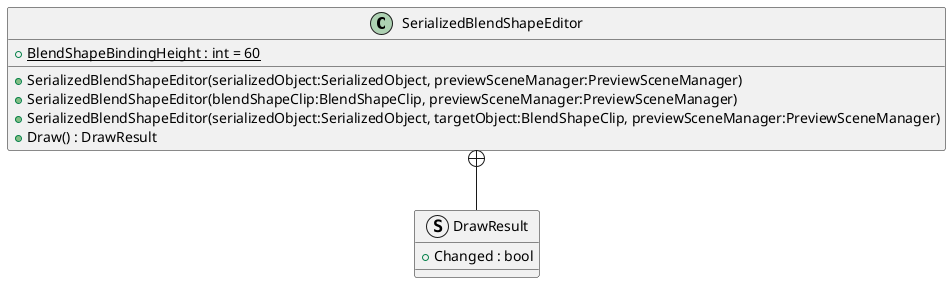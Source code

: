 @startuml
class SerializedBlendShapeEditor {
    + {static} BlendShapeBindingHeight : int = 60
    + SerializedBlendShapeEditor(serializedObject:SerializedObject, previewSceneManager:PreviewSceneManager)
    + SerializedBlendShapeEditor(blendShapeClip:BlendShapeClip, previewSceneManager:PreviewSceneManager)
    + SerializedBlendShapeEditor(serializedObject:SerializedObject, targetObject:BlendShapeClip, previewSceneManager:PreviewSceneManager)
    + Draw() : DrawResult
}
struct DrawResult {
    + Changed : bool
}
SerializedBlendShapeEditor +-- DrawResult
@enduml
